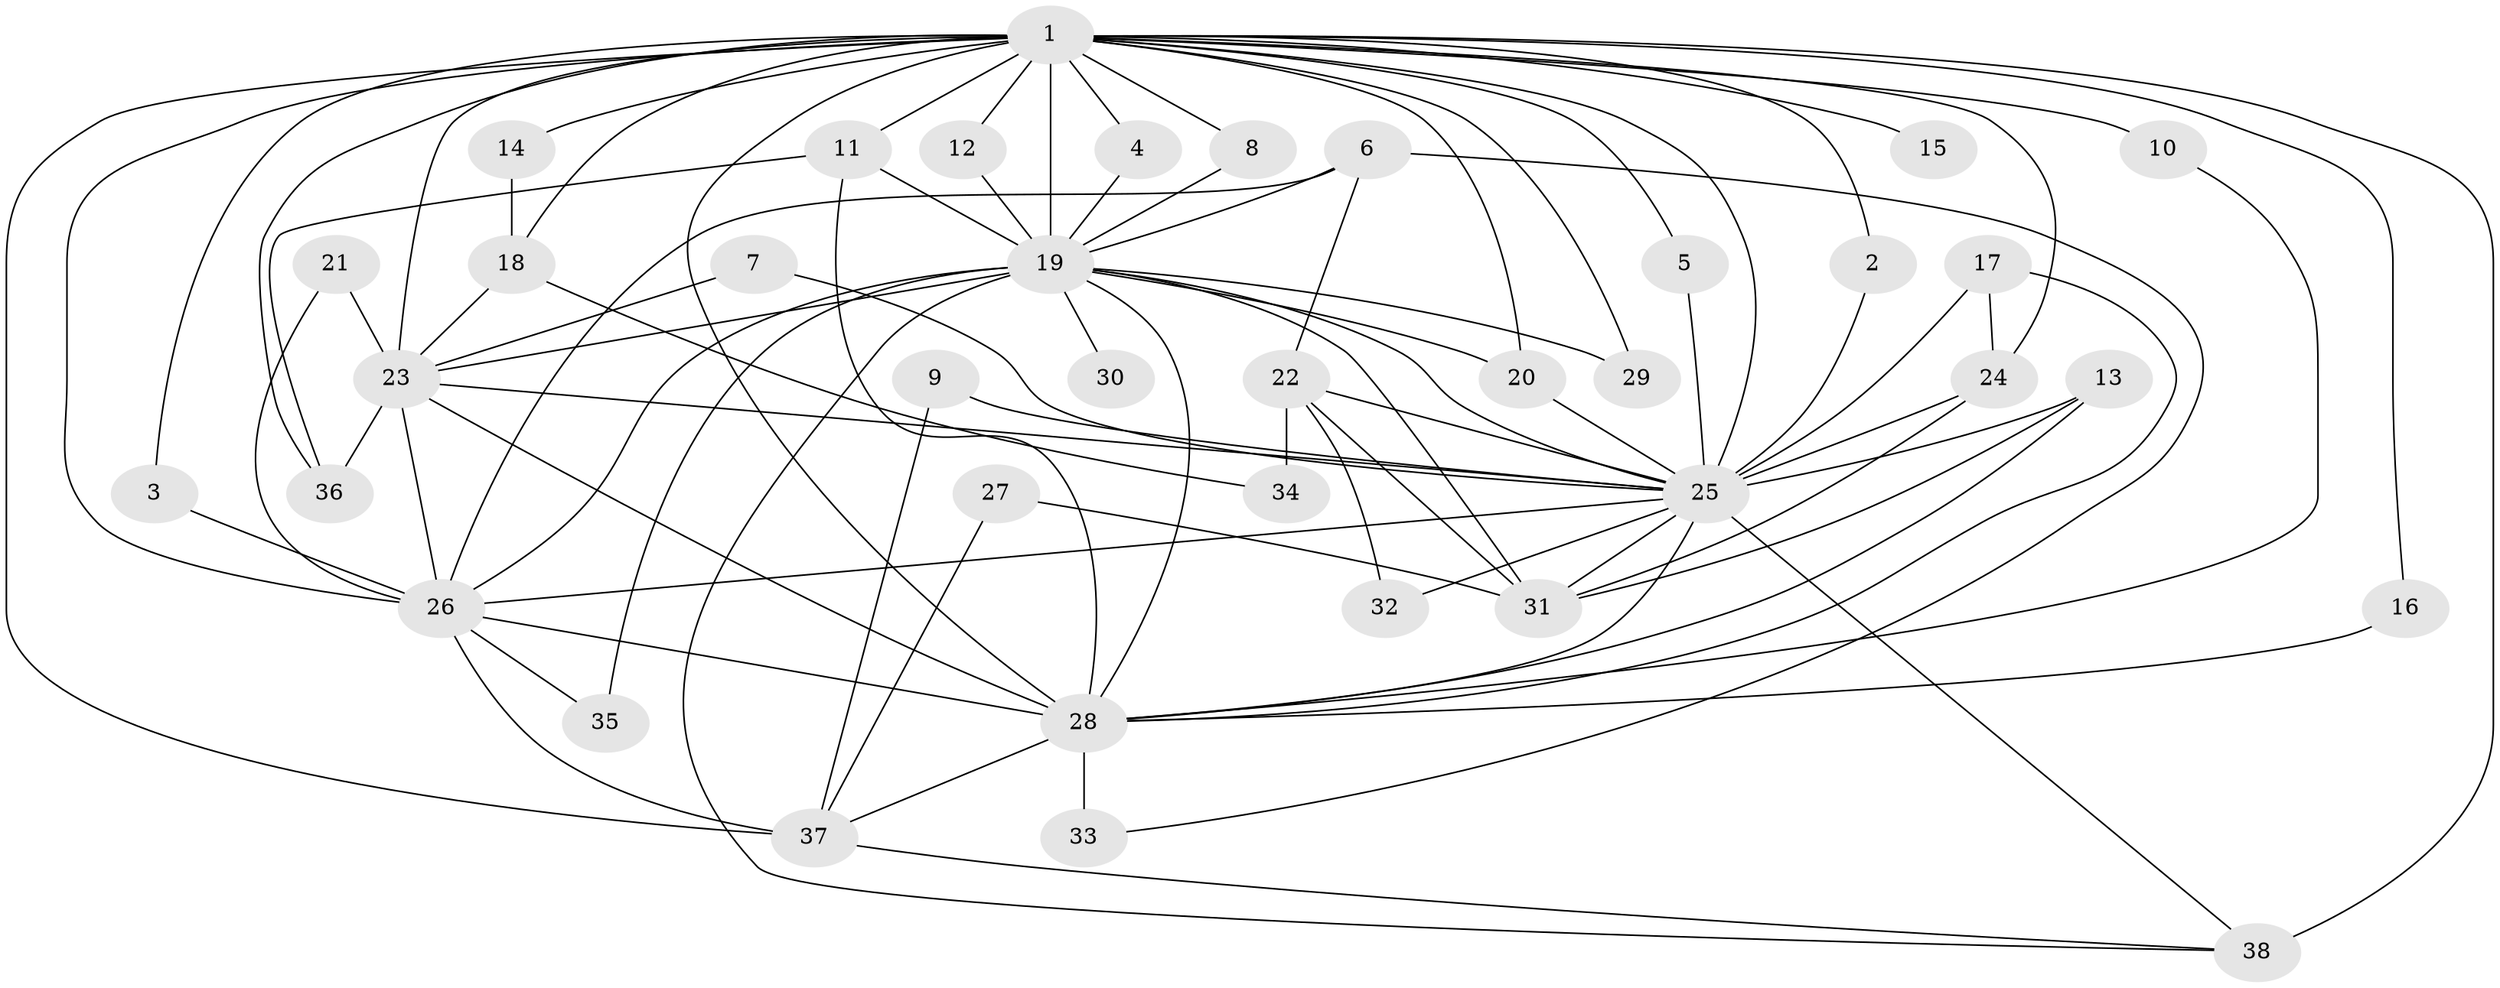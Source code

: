 // original degree distribution, {21: 0.02666666666666667, 24: 0.02666666666666667, 10: 0.02666666666666667, 17: 0.013333333333333334, 19: 0.02666666666666667, 14: 0.013333333333333334, 3: 0.16, 2: 0.5733333333333334, 6: 0.04, 4: 0.08, 7: 0.013333333333333334}
// Generated by graph-tools (version 1.1) at 2025/25/03/09/25 03:25:42]
// undirected, 38 vertices, 87 edges
graph export_dot {
graph [start="1"]
  node [color=gray90,style=filled];
  1;
  2;
  3;
  4;
  5;
  6;
  7;
  8;
  9;
  10;
  11;
  12;
  13;
  14;
  15;
  16;
  17;
  18;
  19;
  20;
  21;
  22;
  23;
  24;
  25;
  26;
  27;
  28;
  29;
  30;
  31;
  32;
  33;
  34;
  35;
  36;
  37;
  38;
  1 -- 2 [weight=1.0];
  1 -- 3 [weight=1.0];
  1 -- 4 [weight=1.0];
  1 -- 5 [weight=1.0];
  1 -- 8 [weight=2.0];
  1 -- 10 [weight=2.0];
  1 -- 11 [weight=1.0];
  1 -- 12 [weight=1.0];
  1 -- 14 [weight=1.0];
  1 -- 15 [weight=1.0];
  1 -- 16 [weight=1.0];
  1 -- 18 [weight=1.0];
  1 -- 19 [weight=10.0];
  1 -- 20 [weight=1.0];
  1 -- 23 [weight=5.0];
  1 -- 24 [weight=1.0];
  1 -- 25 [weight=5.0];
  1 -- 26 [weight=4.0];
  1 -- 28 [weight=4.0];
  1 -- 29 [weight=2.0];
  1 -- 36 [weight=1.0];
  1 -- 37 [weight=2.0];
  1 -- 38 [weight=2.0];
  2 -- 25 [weight=1.0];
  3 -- 26 [weight=1.0];
  4 -- 19 [weight=1.0];
  5 -- 25 [weight=1.0];
  6 -- 19 [weight=1.0];
  6 -- 22 [weight=1.0];
  6 -- 26 [weight=1.0];
  6 -- 33 [weight=1.0];
  7 -- 23 [weight=1.0];
  7 -- 25 [weight=1.0];
  8 -- 19 [weight=1.0];
  9 -- 25 [weight=1.0];
  9 -- 37 [weight=1.0];
  10 -- 28 [weight=1.0];
  11 -- 19 [weight=1.0];
  11 -- 28 [weight=1.0];
  11 -- 36 [weight=1.0];
  12 -- 19 [weight=1.0];
  13 -- 25 [weight=1.0];
  13 -- 28 [weight=1.0];
  13 -- 31 [weight=1.0];
  14 -- 18 [weight=1.0];
  16 -- 28 [weight=1.0];
  17 -- 24 [weight=1.0];
  17 -- 25 [weight=1.0];
  17 -- 28 [weight=1.0];
  18 -- 23 [weight=2.0];
  18 -- 34 [weight=1.0];
  19 -- 20 [weight=2.0];
  19 -- 23 [weight=2.0];
  19 -- 25 [weight=2.0];
  19 -- 26 [weight=3.0];
  19 -- 28 [weight=3.0];
  19 -- 29 [weight=1.0];
  19 -- 30 [weight=2.0];
  19 -- 31 [weight=1.0];
  19 -- 35 [weight=1.0];
  19 -- 38 [weight=1.0];
  20 -- 25 [weight=1.0];
  21 -- 23 [weight=1.0];
  21 -- 26 [weight=1.0];
  22 -- 25 [weight=2.0];
  22 -- 31 [weight=1.0];
  22 -- 32 [weight=1.0];
  22 -- 34 [weight=1.0];
  23 -- 25 [weight=1.0];
  23 -- 26 [weight=2.0];
  23 -- 28 [weight=3.0];
  23 -- 36 [weight=1.0];
  24 -- 25 [weight=2.0];
  24 -- 31 [weight=1.0];
  25 -- 26 [weight=1.0];
  25 -- 28 [weight=1.0];
  25 -- 31 [weight=1.0];
  25 -- 32 [weight=1.0];
  25 -- 38 [weight=1.0];
  26 -- 28 [weight=1.0];
  26 -- 35 [weight=1.0];
  26 -- 37 [weight=1.0];
  27 -- 31 [weight=1.0];
  27 -- 37 [weight=1.0];
  28 -- 33 [weight=2.0];
  28 -- 37 [weight=1.0];
  37 -- 38 [weight=1.0];
}
